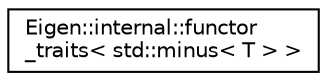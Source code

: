 digraph "Graphical Class Hierarchy"
{
  edge [fontname="Helvetica",fontsize="10",labelfontname="Helvetica",labelfontsize="10"];
  node [fontname="Helvetica",fontsize="10",shape=record];
  rankdir="LR";
  Node1 [label="Eigen::internal::functor\l_traits\< std::minus\< T \> \>",height=0.2,width=0.4,color="black", fillcolor="white", style="filled",URL="$struct_eigen_1_1internal_1_1functor__traits_3_01std_1_1minus_3_01_t_01_4_01_4.html"];
}
